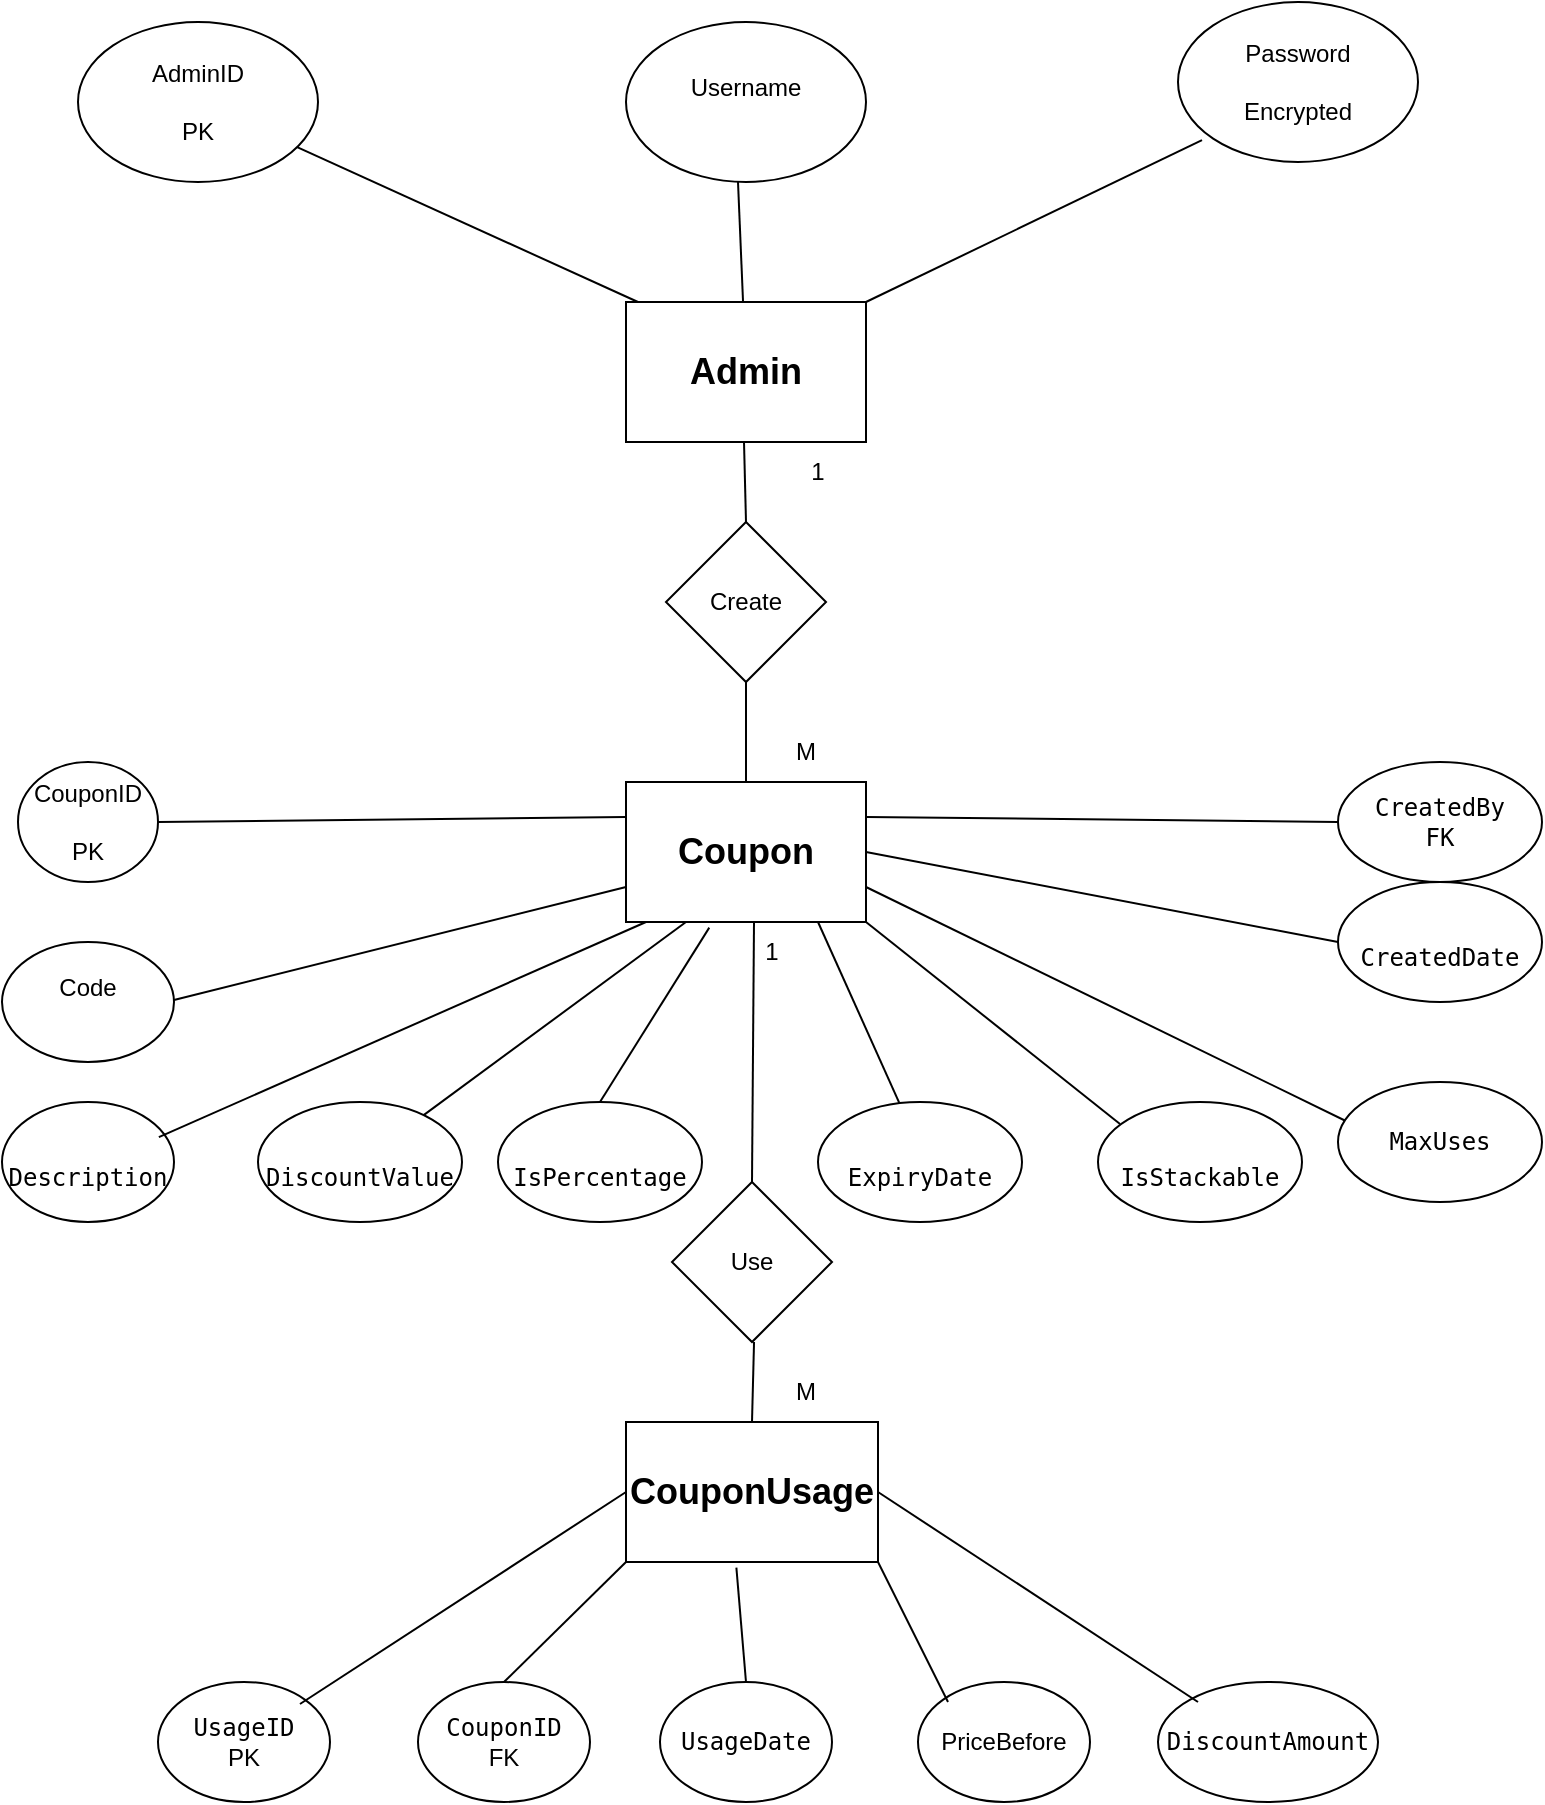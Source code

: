 <mxfile version="24.7.13">
  <diagram id="C5RBs43oDa-KdzZeNtuy" name="Page-1">
    <mxGraphModel dx="1050" dy="530" grid="1" gridSize="10" guides="1" tooltips="1" connect="1" arrows="1" fold="1" page="1" pageScale="1" pageWidth="827" pageHeight="1169" math="0" shadow="0">
      <root>
        <mxCell id="WIyWlLk6GJQsqaUBKTNV-0" />
        <mxCell id="WIyWlLk6GJQsqaUBKTNV-1" parent="WIyWlLk6GJQsqaUBKTNV-0" />
        <mxCell id="cwxM7d6N_yPW7Ndx6GQJ-0" value="&lt;strong&gt;&lt;font style=&quot;font-size: 18px;&quot;&gt;Admin&lt;/font&gt;&lt;/strong&gt;" style="rounded=0;whiteSpace=wrap;html=1;" vertex="1" parent="WIyWlLk6GJQsqaUBKTNV-1">
          <mxGeometry x="354" y="210" width="120" height="70" as="geometry" />
        </mxCell>
        <mxCell id="cwxM7d6N_yPW7Ndx6GQJ-1" value="AdminID&lt;br&gt;&lt;br&gt;PK" style="ellipse;whiteSpace=wrap;html=1;" vertex="1" parent="WIyWlLk6GJQsqaUBKTNV-1">
          <mxGeometry x="80" y="70" width="120" height="80" as="geometry" />
        </mxCell>
        <mxCell id="cwxM7d6N_yPW7Ndx6GQJ-2" value="Username&lt;br&gt;&lt;div&gt;&lt;br/&gt;&lt;/div&gt;" style="ellipse;whiteSpace=wrap;html=1;" vertex="1" parent="WIyWlLk6GJQsqaUBKTNV-1">
          <mxGeometry x="354" y="70" width="120" height="80" as="geometry" />
        </mxCell>
        <mxCell id="cwxM7d6N_yPW7Ndx6GQJ-3" value="Password&lt;br&gt;&lt;br&gt;Encrypted" style="ellipse;whiteSpace=wrap;html=1;" vertex="1" parent="WIyWlLk6GJQsqaUBKTNV-1">
          <mxGeometry x="630" y="60" width="120" height="80" as="geometry" />
        </mxCell>
        <mxCell id="cwxM7d6N_yPW7Ndx6GQJ-4" value="" style="endArrow=none;html=1;rounded=0;" edge="1" parent="WIyWlLk6GJQsqaUBKTNV-1" target="cwxM7d6N_yPW7Ndx6GQJ-1">
          <mxGeometry width="50" height="50" relative="1" as="geometry">
            <mxPoint x="360" y="210" as="sourcePoint" />
            <mxPoint x="440" y="180" as="targetPoint" />
          </mxGeometry>
        </mxCell>
        <mxCell id="cwxM7d6N_yPW7Ndx6GQJ-5" value="" style="endArrow=none;html=1;rounded=0;" edge="1" parent="WIyWlLk6GJQsqaUBKTNV-1" source="cwxM7d6N_yPW7Ndx6GQJ-0">
          <mxGeometry width="50" height="50" relative="1" as="geometry">
            <mxPoint x="571" y="227" as="sourcePoint" />
            <mxPoint x="410" y="150" as="targetPoint" />
          </mxGeometry>
        </mxCell>
        <mxCell id="cwxM7d6N_yPW7Ndx6GQJ-6" value="" style="endArrow=none;html=1;rounded=0;entryX=0.1;entryY=0.863;entryDx=0;entryDy=0;entryPerimeter=0;exitX=1;exitY=0;exitDx=0;exitDy=0;" edge="1" parent="WIyWlLk6GJQsqaUBKTNV-1" source="cwxM7d6N_yPW7Ndx6GQJ-0" target="cwxM7d6N_yPW7Ndx6GQJ-3">
          <mxGeometry width="50" height="50" relative="1" as="geometry">
            <mxPoint x="423" y="220" as="sourcePoint" />
            <mxPoint x="420" y="160" as="targetPoint" />
          </mxGeometry>
        </mxCell>
        <mxCell id="cwxM7d6N_yPW7Ndx6GQJ-8" value="&lt;font style=&quot;font-size: 18px;&quot;&gt;&lt;b&gt;Coupon&lt;/b&gt;&lt;/font&gt;" style="rounded=0;whiteSpace=wrap;html=1;" vertex="1" parent="WIyWlLk6GJQsqaUBKTNV-1">
          <mxGeometry x="354" y="450" width="120" height="70" as="geometry" />
        </mxCell>
        <mxCell id="cwxM7d6N_yPW7Ndx6GQJ-9" value="CouponID&lt;br&gt;&lt;br&gt;PK" style="ellipse;whiteSpace=wrap;html=1;" vertex="1" parent="WIyWlLk6GJQsqaUBKTNV-1">
          <mxGeometry x="50" y="440" width="70" height="60" as="geometry" />
        </mxCell>
        <mxCell id="cwxM7d6N_yPW7Ndx6GQJ-10" value="&#xa;Code&#xa;&#xa;" style="ellipse;whiteSpace=wrap;html=1;" vertex="1" parent="WIyWlLk6GJQsqaUBKTNV-1">
          <mxGeometry x="42" y="530" width="86" height="60" as="geometry" />
        </mxCell>
        <mxCell id="cwxM7d6N_yPW7Ndx6GQJ-11" value="&lt;br&gt;&lt;code&gt;Description&lt;/code&gt;" style="ellipse;whiteSpace=wrap;html=1;" vertex="1" parent="WIyWlLk6GJQsqaUBKTNV-1">
          <mxGeometry x="42" y="610" width="86" height="60" as="geometry" />
        </mxCell>
        <mxCell id="cwxM7d6N_yPW7Ndx6GQJ-13" value="&lt;br&gt;&lt;code&gt;DiscountValue&lt;/code&gt;" style="ellipse;whiteSpace=wrap;html=1;" vertex="1" parent="WIyWlLk6GJQsqaUBKTNV-1">
          <mxGeometry x="170" y="610" width="102" height="60" as="geometry" />
        </mxCell>
        <mxCell id="cwxM7d6N_yPW7Ndx6GQJ-14" value="&lt;br&gt;&lt;code&gt;IsPercentage&lt;/code&gt;" style="ellipse;whiteSpace=wrap;html=1;" vertex="1" parent="WIyWlLk6GJQsqaUBKTNV-1">
          <mxGeometry x="290" y="610" width="102" height="60" as="geometry" />
        </mxCell>
        <mxCell id="cwxM7d6N_yPW7Ndx6GQJ-15" value="&lt;br&gt;&lt;code&gt;ExpiryDate&lt;/code&gt;" style="ellipse;whiteSpace=wrap;html=1;" vertex="1" parent="WIyWlLk6GJQsqaUBKTNV-1">
          <mxGeometry x="450" y="610" width="102" height="60" as="geometry" />
        </mxCell>
        <mxCell id="cwxM7d6N_yPW7Ndx6GQJ-16" value="&lt;br&gt;&lt;code&gt;IsStackable&lt;/code&gt;" style="ellipse;whiteSpace=wrap;html=1;" vertex="1" parent="WIyWlLk6GJQsqaUBKTNV-1">
          <mxGeometry x="590" y="610" width="102" height="60" as="geometry" />
        </mxCell>
        <mxCell id="cwxM7d6N_yPW7Ndx6GQJ-17" value="&lt;br&gt;&lt;code&gt;CreatedDate&lt;/code&gt;" style="ellipse;whiteSpace=wrap;html=1;" vertex="1" parent="WIyWlLk6GJQsqaUBKTNV-1">
          <mxGeometry x="710" y="500" width="102" height="60" as="geometry" />
        </mxCell>
        <mxCell id="cwxM7d6N_yPW7Ndx6GQJ-18" value="&lt;code&gt;CreatedBy&lt;br&gt;FK&lt;/code&gt;" style="ellipse;whiteSpace=wrap;html=1;" vertex="1" parent="WIyWlLk6GJQsqaUBKTNV-1">
          <mxGeometry x="710" y="440" width="102" height="60" as="geometry" />
        </mxCell>
        <mxCell id="cwxM7d6N_yPW7Ndx6GQJ-19" value="Create" style="rhombus;whiteSpace=wrap;html=1;" vertex="1" parent="WIyWlLk6GJQsqaUBKTNV-1">
          <mxGeometry x="374" y="320" width="80" height="80" as="geometry" />
        </mxCell>
        <mxCell id="cwxM7d6N_yPW7Ndx6GQJ-20" value="" style="endArrow=none;html=1;rounded=0;entryX=0.5;entryY=1;entryDx=0;entryDy=0;exitX=0.5;exitY=0;exitDx=0;exitDy=0;" edge="1" parent="WIyWlLk6GJQsqaUBKTNV-1" source="cwxM7d6N_yPW7Ndx6GQJ-8" target="cwxM7d6N_yPW7Ndx6GQJ-19">
          <mxGeometry width="50" height="50" relative="1" as="geometry">
            <mxPoint x="470" y="420" as="sourcePoint" />
            <mxPoint x="520" y="370" as="targetPoint" />
          </mxGeometry>
        </mxCell>
        <mxCell id="cwxM7d6N_yPW7Ndx6GQJ-21" value="" style="endArrow=none;html=1;rounded=0;entryX=0.5;entryY=1;entryDx=0;entryDy=0;exitX=0.5;exitY=0;exitDx=0;exitDy=0;" edge="1" parent="WIyWlLk6GJQsqaUBKTNV-1" source="cwxM7d6N_yPW7Ndx6GQJ-19">
          <mxGeometry width="50" height="50" relative="1" as="geometry">
            <mxPoint x="413" y="330" as="sourcePoint" />
            <mxPoint x="413" y="280" as="targetPoint" />
          </mxGeometry>
        </mxCell>
        <mxCell id="cwxM7d6N_yPW7Ndx6GQJ-22" value="1" style="text;html=1;align=center;verticalAlign=middle;whiteSpace=wrap;rounded=0;" vertex="1" parent="WIyWlLk6GJQsqaUBKTNV-1">
          <mxGeometry x="420" y="280" width="60" height="30" as="geometry" />
        </mxCell>
        <mxCell id="cwxM7d6N_yPW7Ndx6GQJ-23" value="M" style="text;html=1;align=center;verticalAlign=middle;whiteSpace=wrap;rounded=0;" vertex="1" parent="WIyWlLk6GJQsqaUBKTNV-1">
          <mxGeometry x="414" y="420" width="60" height="30" as="geometry" />
        </mxCell>
        <mxCell id="cwxM7d6N_yPW7Ndx6GQJ-24" value="" style="endArrow=none;html=1;rounded=0;exitX=1;exitY=0.5;exitDx=0;exitDy=0;entryX=0;entryY=0.25;entryDx=0;entryDy=0;" edge="1" parent="WIyWlLk6GJQsqaUBKTNV-1" source="cwxM7d6N_yPW7Ndx6GQJ-9" target="cwxM7d6N_yPW7Ndx6GQJ-8">
          <mxGeometry width="50" height="50" relative="1" as="geometry">
            <mxPoint x="170" y="520" as="sourcePoint" />
            <mxPoint x="350" y="470" as="targetPoint" />
          </mxGeometry>
        </mxCell>
        <mxCell id="cwxM7d6N_yPW7Ndx6GQJ-25" value="" style="endArrow=none;html=1;rounded=0;exitX=1;exitY=0.5;exitDx=0;exitDy=0;entryX=0;entryY=0.75;entryDx=0;entryDy=0;" edge="1" parent="WIyWlLk6GJQsqaUBKTNV-1" target="cwxM7d6N_yPW7Ndx6GQJ-8">
          <mxGeometry width="50" height="50" relative="1" as="geometry">
            <mxPoint x="128" y="559" as="sourcePoint" />
            <mxPoint x="350" y="500" as="targetPoint" />
          </mxGeometry>
        </mxCell>
        <mxCell id="cwxM7d6N_yPW7Ndx6GQJ-26" value="" style="endArrow=none;html=1;rounded=0;exitX=0.912;exitY=0.293;exitDx=0;exitDy=0;entryX=0;entryY=0.75;entryDx=0;entryDy=0;exitPerimeter=0;" edge="1" parent="WIyWlLk6GJQsqaUBKTNV-1" source="cwxM7d6N_yPW7Ndx6GQJ-11">
          <mxGeometry width="50" height="50" relative="1" as="geometry">
            <mxPoint x="138" y="576" as="sourcePoint" />
            <mxPoint x="364" y="520" as="targetPoint" />
          </mxGeometry>
        </mxCell>
        <mxCell id="cwxM7d6N_yPW7Ndx6GQJ-27" value="" style="endArrow=none;html=1;rounded=0;entryX=0.25;entryY=1;entryDx=0;entryDy=0;" edge="1" parent="WIyWlLk6GJQsqaUBKTNV-1" source="cwxM7d6N_yPW7Ndx6GQJ-13" target="cwxM7d6N_yPW7Ndx6GQJ-8">
          <mxGeometry width="50" height="50" relative="1" as="geometry">
            <mxPoint x="140" y="640" as="sourcePoint" />
            <mxPoint x="374" y="530" as="targetPoint" />
          </mxGeometry>
        </mxCell>
        <mxCell id="cwxM7d6N_yPW7Ndx6GQJ-28" value="" style="endArrow=none;html=1;rounded=0;entryX=0.347;entryY=1.04;entryDx=0;entryDy=0;entryPerimeter=0;exitX=0.5;exitY=0;exitDx=0;exitDy=0;" edge="1" parent="WIyWlLk6GJQsqaUBKTNV-1" source="cwxM7d6N_yPW7Ndx6GQJ-14" target="cwxM7d6N_yPW7Ndx6GQJ-8">
          <mxGeometry width="50" height="50" relative="1" as="geometry">
            <mxPoint x="263" y="627" as="sourcePoint" />
            <mxPoint x="394" y="530" as="targetPoint" />
          </mxGeometry>
        </mxCell>
        <mxCell id="cwxM7d6N_yPW7Ndx6GQJ-29" value="" style="endArrow=none;html=1;rounded=0;entryX=0.347;entryY=1.04;entryDx=0;entryDy=0;entryPerimeter=0;exitX=0.4;exitY=0.013;exitDx=0;exitDy=0;exitPerimeter=0;" edge="1" parent="WIyWlLk6GJQsqaUBKTNV-1" source="cwxM7d6N_yPW7Ndx6GQJ-15">
          <mxGeometry width="50" height="50" relative="1" as="geometry">
            <mxPoint x="395" y="607" as="sourcePoint" />
            <mxPoint x="450" y="520" as="targetPoint" />
          </mxGeometry>
        </mxCell>
        <mxCell id="cwxM7d6N_yPW7Ndx6GQJ-30" value="" style="endArrow=none;html=1;rounded=0;entryX=1;entryY=1;entryDx=0;entryDy=0;exitX=0.4;exitY=0.013;exitDx=0;exitDy=0;exitPerimeter=0;" edge="1" parent="WIyWlLk6GJQsqaUBKTNV-1" target="cwxM7d6N_yPW7Ndx6GQJ-8">
          <mxGeometry width="50" height="50" relative="1" as="geometry">
            <mxPoint x="601" y="621" as="sourcePoint" />
            <mxPoint x="560" y="530" as="targetPoint" />
          </mxGeometry>
        </mxCell>
        <mxCell id="cwxM7d6N_yPW7Ndx6GQJ-31" value="" style="endArrow=none;html=1;rounded=0;entryX=1;entryY=0.75;entryDx=0;entryDy=0;exitX=0.4;exitY=0.013;exitDx=0;exitDy=0;exitPerimeter=0;" edge="1" parent="WIyWlLk6GJQsqaUBKTNV-1" target="cwxM7d6N_yPW7Ndx6GQJ-8">
          <mxGeometry width="50" height="50" relative="1" as="geometry">
            <mxPoint x="717" y="621" as="sourcePoint" />
            <mxPoint x="590" y="520" as="targetPoint" />
          </mxGeometry>
        </mxCell>
        <mxCell id="cwxM7d6N_yPW7Ndx6GQJ-32" value="" style="endArrow=none;html=1;rounded=0;entryX=1;entryY=0.5;entryDx=0;entryDy=0;exitX=0.4;exitY=0.013;exitDx=0;exitDy=0;exitPerimeter=0;" edge="1" parent="WIyWlLk6GJQsqaUBKTNV-1" target="cwxM7d6N_yPW7Ndx6GQJ-8">
          <mxGeometry width="50" height="50" relative="1" as="geometry">
            <mxPoint x="710" y="530" as="sourcePoint" />
            <mxPoint x="467" y="412" as="targetPoint" />
          </mxGeometry>
        </mxCell>
        <mxCell id="cwxM7d6N_yPW7Ndx6GQJ-33" value="" style="endArrow=none;html=1;rounded=0;entryX=1;entryY=0.25;entryDx=0;entryDy=0;exitX=0;exitY=0.5;exitDx=0;exitDy=0;" edge="1" parent="WIyWlLk6GJQsqaUBKTNV-1" source="cwxM7d6N_yPW7Ndx6GQJ-18" target="cwxM7d6N_yPW7Ndx6GQJ-8">
          <mxGeometry width="50" height="50" relative="1" as="geometry">
            <mxPoint x="720" y="540" as="sourcePoint" />
            <mxPoint x="484" y="495" as="targetPoint" />
          </mxGeometry>
        </mxCell>
        <mxCell id="cwxM7d6N_yPW7Ndx6GQJ-34" value="&lt;code&gt;MaxUses&lt;/code&gt;" style="ellipse;whiteSpace=wrap;html=1;" vertex="1" parent="WIyWlLk6GJQsqaUBKTNV-1">
          <mxGeometry x="710" y="600" width="102" height="60" as="geometry" />
        </mxCell>
        <mxCell id="cwxM7d6N_yPW7Ndx6GQJ-35" value="&lt;font style=&quot;font-size: 18px;&quot;&gt;&lt;b&gt;CouponUsage&lt;/b&gt;&lt;/font&gt;" style="rounded=0;whiteSpace=wrap;html=1;" vertex="1" parent="WIyWlLk6GJQsqaUBKTNV-1">
          <mxGeometry x="354" y="770" width="126" height="70" as="geometry" />
        </mxCell>
        <mxCell id="cwxM7d6N_yPW7Ndx6GQJ-36" value="&lt;code&gt;UsageID&lt;br&gt;&lt;/code&gt;PK" style="ellipse;whiteSpace=wrap;html=1;" vertex="1" parent="WIyWlLk6GJQsqaUBKTNV-1">
          <mxGeometry x="120" y="900" width="86" height="60" as="geometry" />
        </mxCell>
        <mxCell id="cwxM7d6N_yPW7Ndx6GQJ-37" value="&lt;br&gt;&lt;code&gt;CouponID&lt;br&gt;&lt;/code&gt;FK&lt;div&gt;&lt;br/&gt;&lt;/div&gt;" style="ellipse;whiteSpace=wrap;html=1;" vertex="1" parent="WIyWlLk6GJQsqaUBKTNV-1">
          <mxGeometry x="250" y="900" width="86" height="60" as="geometry" />
        </mxCell>
        <mxCell id="cwxM7d6N_yPW7Ndx6GQJ-38" value="&lt;code&gt;UsageDate&lt;/code&gt;" style="ellipse;whiteSpace=wrap;html=1;" vertex="1" parent="WIyWlLk6GJQsqaUBKTNV-1">
          <mxGeometry x="371" y="900" width="86" height="60" as="geometry" />
        </mxCell>
        <mxCell id="cwxM7d6N_yPW7Ndx6GQJ-39" value="PriceBefore" style="ellipse;whiteSpace=wrap;html=1;" vertex="1" parent="WIyWlLk6GJQsqaUBKTNV-1">
          <mxGeometry x="500" y="900" width="86" height="60" as="geometry" />
        </mxCell>
        <mxCell id="cwxM7d6N_yPW7Ndx6GQJ-41" value="&lt;code&gt;DiscountAmount&lt;/code&gt;" style="ellipse;whiteSpace=wrap;html=1;" vertex="1" parent="WIyWlLk6GJQsqaUBKTNV-1">
          <mxGeometry x="620" y="900" width="110" height="60" as="geometry" />
        </mxCell>
        <mxCell id="cwxM7d6N_yPW7Ndx6GQJ-42" value="" style="endArrow=none;html=1;rounded=0;entryX=0;entryY=0.5;entryDx=0;entryDy=0;exitX=0.4;exitY=0.013;exitDx=0;exitDy=0;exitPerimeter=0;" edge="1" parent="WIyWlLk6GJQsqaUBKTNV-1" target="cwxM7d6N_yPW7Ndx6GQJ-35">
          <mxGeometry width="50" height="50" relative="1" as="geometry">
            <mxPoint x="191" y="911" as="sourcePoint" />
            <mxPoint x="150" y="820" as="targetPoint" />
          </mxGeometry>
        </mxCell>
        <mxCell id="cwxM7d6N_yPW7Ndx6GQJ-43" value="" style="endArrow=none;html=1;rounded=0;entryX=0;entryY=1;entryDx=0;entryDy=0;exitX=0.5;exitY=0;exitDx=0;exitDy=0;" edge="1" parent="WIyWlLk6GJQsqaUBKTNV-1" source="cwxM7d6N_yPW7Ndx6GQJ-37" target="cwxM7d6N_yPW7Ndx6GQJ-35">
          <mxGeometry width="50" height="50" relative="1" as="geometry">
            <mxPoint x="201" y="921" as="sourcePoint" />
            <mxPoint x="364" y="815" as="targetPoint" />
          </mxGeometry>
        </mxCell>
        <mxCell id="cwxM7d6N_yPW7Ndx6GQJ-44" value="" style="endArrow=none;html=1;rounded=0;entryX=0.438;entryY=1.04;entryDx=0;entryDy=0;exitX=0.5;exitY=0;exitDx=0;exitDy=0;entryPerimeter=0;" edge="1" parent="WIyWlLk6GJQsqaUBKTNV-1" source="cwxM7d6N_yPW7Ndx6GQJ-38" target="cwxM7d6N_yPW7Ndx6GQJ-35">
          <mxGeometry width="50" height="50" relative="1" as="geometry">
            <mxPoint x="303" y="910" as="sourcePoint" />
            <mxPoint x="364" y="850" as="targetPoint" />
          </mxGeometry>
        </mxCell>
        <mxCell id="cwxM7d6N_yPW7Ndx6GQJ-45" value="" style="endArrow=none;html=1;rounded=0;entryX=1;entryY=1;entryDx=0;entryDy=0;exitX=0.5;exitY=0;exitDx=0;exitDy=0;" edge="1" parent="WIyWlLk6GJQsqaUBKTNV-1" target="cwxM7d6N_yPW7Ndx6GQJ-35">
          <mxGeometry width="50" height="50" relative="1" as="geometry">
            <mxPoint x="515" y="910" as="sourcePoint" />
            <mxPoint x="510" y="853" as="targetPoint" />
          </mxGeometry>
        </mxCell>
        <mxCell id="cwxM7d6N_yPW7Ndx6GQJ-46" value="" style="endArrow=none;html=1;rounded=0;exitX=0.5;exitY=0;exitDx=0;exitDy=0;entryX=1;entryY=0.5;entryDx=0;entryDy=0;" edge="1" parent="WIyWlLk6GJQsqaUBKTNV-1" target="cwxM7d6N_yPW7Ndx6GQJ-35">
          <mxGeometry width="50" height="50" relative="1" as="geometry">
            <mxPoint x="640" y="910" as="sourcePoint" />
            <mxPoint x="665" y="830" as="targetPoint" />
          </mxGeometry>
        </mxCell>
        <mxCell id="cwxM7d6N_yPW7Ndx6GQJ-47" value="Use" style="rhombus;whiteSpace=wrap;html=1;" vertex="1" parent="WIyWlLk6GJQsqaUBKTNV-1">
          <mxGeometry x="377" y="650" width="80" height="80" as="geometry" />
        </mxCell>
        <mxCell id="cwxM7d6N_yPW7Ndx6GQJ-48" value="" style="endArrow=none;html=1;rounded=0;entryX=0.567;entryY=1.017;entryDx=0;entryDy=0;entryPerimeter=0;exitX=0.5;exitY=0;exitDx=0;exitDy=0;" edge="1" parent="WIyWlLk6GJQsqaUBKTNV-1" source="cwxM7d6N_yPW7Ndx6GQJ-35">
          <mxGeometry width="50" height="50" relative="1" as="geometry">
            <mxPoint x="418" y="760" as="sourcePoint" />
            <mxPoint x="418.02" y="730" as="targetPoint" />
          </mxGeometry>
        </mxCell>
        <mxCell id="cwxM7d6N_yPW7Ndx6GQJ-49" value="" style="endArrow=none;html=1;rounded=0;entryX=0.567;entryY=1.017;entryDx=0;entryDy=0;entryPerimeter=0;exitX=0.5;exitY=0;exitDx=0;exitDy=0;" edge="1" parent="WIyWlLk6GJQsqaUBKTNV-1" source="cwxM7d6N_yPW7Ndx6GQJ-47">
          <mxGeometry width="50" height="50" relative="1" as="geometry">
            <mxPoint x="416" y="639" as="sourcePoint" />
            <mxPoint x="418" y="520" as="targetPoint" />
          </mxGeometry>
        </mxCell>
        <mxCell id="cwxM7d6N_yPW7Ndx6GQJ-50" value="M" style="text;html=1;align=center;verticalAlign=middle;whiteSpace=wrap;rounded=0;" vertex="1" parent="WIyWlLk6GJQsqaUBKTNV-1">
          <mxGeometry x="414" y="740" width="60" height="30" as="geometry" />
        </mxCell>
        <mxCell id="cwxM7d6N_yPW7Ndx6GQJ-51" value="1" style="text;html=1;align=center;verticalAlign=middle;whiteSpace=wrap;rounded=0;" vertex="1" parent="WIyWlLk6GJQsqaUBKTNV-1">
          <mxGeometry x="397" y="520" width="60" height="30" as="geometry" />
        </mxCell>
      </root>
    </mxGraphModel>
  </diagram>
</mxfile>
